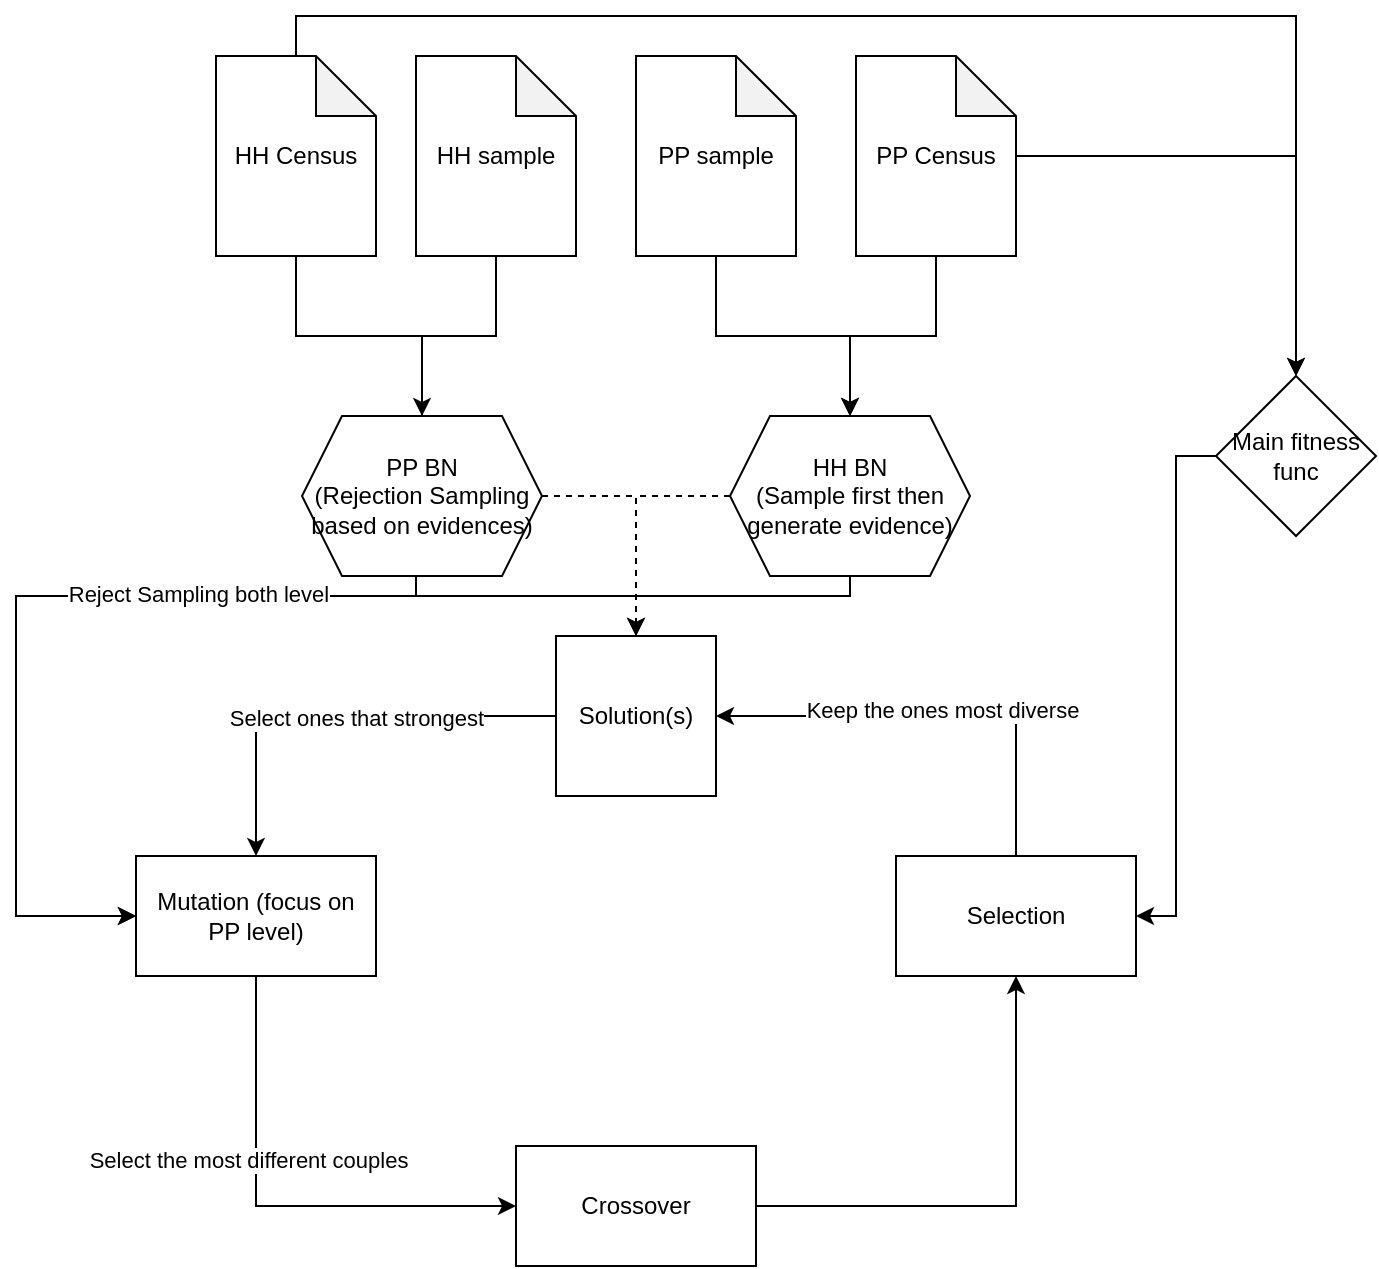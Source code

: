 <mxfile version="21.3.2" type="github">
  <diagram name="Page-1" id="M-VxKTPD5DRaOb1jhItE">
    <mxGraphModel dx="678" dy="386" grid="1" gridSize="10" guides="1" tooltips="1" connect="1" arrows="1" fold="1" page="1" pageScale="1" pageWidth="827" pageHeight="1169" math="0" shadow="0">
      <root>
        <mxCell id="0" />
        <mxCell id="1" parent="0" />
        <mxCell id="pnYCGuM_4Pa2nasa4k_5-19" style="edgeStyle=orthogonalEdgeStyle;rounded=0;orthogonalLoop=1;jettySize=auto;html=1;entryX=0.5;entryY=0;entryDx=0;entryDy=0;" edge="1" parent="1" source="pnYCGuM_4Pa2nasa4k_5-2" target="pnYCGuM_4Pa2nasa4k_5-6">
          <mxGeometry relative="1" as="geometry" />
        </mxCell>
        <mxCell id="pnYCGuM_4Pa2nasa4k_5-2" value="HH sample" style="shape=note;whiteSpace=wrap;html=1;backgroundOutline=1;darkOpacity=0.05;" vertex="1" parent="1">
          <mxGeometry x="260" y="40" width="80" height="100" as="geometry" />
        </mxCell>
        <mxCell id="pnYCGuM_4Pa2nasa4k_5-20" style="edgeStyle=orthogonalEdgeStyle;rounded=0;orthogonalLoop=1;jettySize=auto;html=1;entryX=0.5;entryY=0;entryDx=0;entryDy=0;" edge="1" parent="1" source="pnYCGuM_4Pa2nasa4k_5-3" target="pnYCGuM_4Pa2nasa4k_5-7">
          <mxGeometry relative="1" as="geometry" />
        </mxCell>
        <mxCell id="pnYCGuM_4Pa2nasa4k_5-3" value="PP sample" style="shape=note;whiteSpace=wrap;html=1;backgroundOutline=1;darkOpacity=0.05;" vertex="1" parent="1">
          <mxGeometry x="370" y="40" width="80" height="100" as="geometry" />
        </mxCell>
        <mxCell id="pnYCGuM_4Pa2nasa4k_5-17" style="edgeStyle=orthogonalEdgeStyle;rounded=0;orthogonalLoop=1;jettySize=auto;html=1;" edge="1" parent="1" source="pnYCGuM_4Pa2nasa4k_5-4" target="pnYCGuM_4Pa2nasa4k_5-14">
          <mxGeometry relative="1" as="geometry" />
        </mxCell>
        <mxCell id="pnYCGuM_4Pa2nasa4k_5-21" style="edgeStyle=orthogonalEdgeStyle;rounded=0;orthogonalLoop=1;jettySize=auto;html=1;entryX=0.5;entryY=0;entryDx=0;entryDy=0;" edge="1" parent="1" source="pnYCGuM_4Pa2nasa4k_5-4" target="pnYCGuM_4Pa2nasa4k_5-7">
          <mxGeometry relative="1" as="geometry" />
        </mxCell>
        <mxCell id="pnYCGuM_4Pa2nasa4k_5-4" value="PP Census" style="shape=note;whiteSpace=wrap;html=1;backgroundOutline=1;darkOpacity=0.05;" vertex="1" parent="1">
          <mxGeometry x="480" y="40" width="80" height="100" as="geometry" />
        </mxCell>
        <mxCell id="pnYCGuM_4Pa2nasa4k_5-18" style="edgeStyle=orthogonalEdgeStyle;rounded=0;orthogonalLoop=1;jettySize=auto;html=1;entryX=0;entryY=0.5;entryDx=0;entryDy=0;" edge="1" parent="1" source="pnYCGuM_4Pa2nasa4k_5-5" target="pnYCGuM_4Pa2nasa4k_5-6">
          <mxGeometry relative="1" as="geometry">
            <Array as="points">
              <mxPoint x="200" y="180" />
              <mxPoint x="263" y="180" />
              <mxPoint x="263" y="260" />
            </Array>
          </mxGeometry>
        </mxCell>
        <mxCell id="pnYCGuM_4Pa2nasa4k_5-35" style="edgeStyle=orthogonalEdgeStyle;rounded=0;orthogonalLoop=1;jettySize=auto;html=1;" edge="1" parent="1" source="pnYCGuM_4Pa2nasa4k_5-5" target="pnYCGuM_4Pa2nasa4k_5-14">
          <mxGeometry relative="1" as="geometry">
            <Array as="points">
              <mxPoint x="200" y="20" />
              <mxPoint x="700" y="20" />
            </Array>
          </mxGeometry>
        </mxCell>
        <mxCell id="pnYCGuM_4Pa2nasa4k_5-5" value="HH Census" style="shape=note;whiteSpace=wrap;html=1;backgroundOutline=1;darkOpacity=0.05;" vertex="1" parent="1">
          <mxGeometry x="160" y="40" width="80" height="100" as="geometry" />
        </mxCell>
        <mxCell id="pnYCGuM_4Pa2nasa4k_5-9" style="edgeStyle=orthogonalEdgeStyle;rounded=0;orthogonalLoop=1;jettySize=auto;html=1;dashed=1;" edge="1" parent="1" source="pnYCGuM_4Pa2nasa4k_5-6" target="pnYCGuM_4Pa2nasa4k_5-8">
          <mxGeometry relative="1" as="geometry" />
        </mxCell>
        <mxCell id="pnYCGuM_4Pa2nasa4k_5-30" style="edgeStyle=orthogonalEdgeStyle;rounded=0;orthogonalLoop=1;jettySize=auto;html=1;entryX=0;entryY=0.5;entryDx=0;entryDy=0;" edge="1" parent="1" source="pnYCGuM_4Pa2nasa4k_5-6" target="pnYCGuM_4Pa2nasa4k_5-11">
          <mxGeometry relative="1" as="geometry">
            <Array as="points">
              <mxPoint x="260" y="310" />
              <mxPoint x="60" y="310" />
              <mxPoint x="60" y="470" />
            </Array>
          </mxGeometry>
        </mxCell>
        <mxCell id="pnYCGuM_4Pa2nasa4k_5-6" value="PP BN&lt;br&gt;(Rejection Sampling based on evidences)" style="shape=hexagon;perimeter=hexagonPerimeter2;whiteSpace=wrap;html=1;fixedSize=1;" vertex="1" parent="1">
          <mxGeometry x="203" y="220" width="120" height="80" as="geometry" />
        </mxCell>
        <mxCell id="pnYCGuM_4Pa2nasa4k_5-10" style="edgeStyle=orthogonalEdgeStyle;rounded=0;orthogonalLoop=1;jettySize=auto;html=1;entryX=0.5;entryY=0;entryDx=0;entryDy=0;dashed=1;" edge="1" parent="1" source="pnYCGuM_4Pa2nasa4k_5-7" target="pnYCGuM_4Pa2nasa4k_5-8">
          <mxGeometry relative="1" as="geometry" />
        </mxCell>
        <mxCell id="pnYCGuM_4Pa2nasa4k_5-36" style="edgeStyle=orthogonalEdgeStyle;rounded=0;orthogonalLoop=1;jettySize=auto;html=1;entryX=0;entryY=0.5;entryDx=0;entryDy=0;" edge="1" parent="1" source="pnYCGuM_4Pa2nasa4k_5-7" target="pnYCGuM_4Pa2nasa4k_5-11">
          <mxGeometry relative="1" as="geometry">
            <Array as="points">
              <mxPoint x="477" y="310" />
              <mxPoint x="60" y="310" />
              <mxPoint x="60" y="470" />
            </Array>
          </mxGeometry>
        </mxCell>
        <mxCell id="pnYCGuM_4Pa2nasa4k_5-37" value="Reject Sampling both level" style="edgeLabel;html=1;align=center;verticalAlign=middle;resizable=0;points=[];" vertex="1" connectable="0" parent="pnYCGuM_4Pa2nasa4k_5-36">
          <mxGeometry x="0.039" y="-1" relative="1" as="geometry">
            <mxPoint as="offset" />
          </mxGeometry>
        </mxCell>
        <mxCell id="pnYCGuM_4Pa2nasa4k_5-7" value="HH BN&lt;br&gt;(Sample first then generate evidence)" style="shape=hexagon;perimeter=hexagonPerimeter2;whiteSpace=wrap;html=1;fixedSize=1;" vertex="1" parent="1">
          <mxGeometry x="417" y="220" width="120" height="80" as="geometry" />
        </mxCell>
        <mxCell id="pnYCGuM_4Pa2nasa4k_5-26" style="edgeStyle=orthogonalEdgeStyle;rounded=0;orthogonalLoop=1;jettySize=auto;html=1;entryX=0.5;entryY=0;entryDx=0;entryDy=0;" edge="1" parent="1" source="pnYCGuM_4Pa2nasa4k_5-8" target="pnYCGuM_4Pa2nasa4k_5-11">
          <mxGeometry relative="1" as="geometry" />
        </mxCell>
        <mxCell id="pnYCGuM_4Pa2nasa4k_5-29" value="Select ones that strongest" style="edgeLabel;html=1;align=center;verticalAlign=middle;resizable=0;points=[];" vertex="1" connectable="0" parent="pnYCGuM_4Pa2nasa4k_5-26">
          <mxGeometry x="-0.093" y="1" relative="1" as="geometry">
            <mxPoint as="offset" />
          </mxGeometry>
        </mxCell>
        <mxCell id="pnYCGuM_4Pa2nasa4k_5-8" value="Solution(s)" style="whiteSpace=wrap;html=1;aspect=fixed;" vertex="1" parent="1">
          <mxGeometry x="330" y="330" width="80" height="80" as="geometry" />
        </mxCell>
        <mxCell id="pnYCGuM_4Pa2nasa4k_5-24" style="edgeStyle=orthogonalEdgeStyle;rounded=0;orthogonalLoop=1;jettySize=auto;html=1;entryX=0;entryY=0.5;entryDx=0;entryDy=0;" edge="1" parent="1" source="pnYCGuM_4Pa2nasa4k_5-11" target="pnYCGuM_4Pa2nasa4k_5-12">
          <mxGeometry relative="1" as="geometry">
            <Array as="points">
              <mxPoint x="180" y="615" />
            </Array>
          </mxGeometry>
        </mxCell>
        <mxCell id="pnYCGuM_4Pa2nasa4k_5-25" value="Select the most different couples" style="edgeLabel;html=1;align=center;verticalAlign=middle;resizable=0;points=[];" vertex="1" connectable="0" parent="pnYCGuM_4Pa2nasa4k_5-24">
          <mxGeometry x="-0.255" y="-4" relative="1" as="geometry">
            <mxPoint as="offset" />
          </mxGeometry>
        </mxCell>
        <mxCell id="pnYCGuM_4Pa2nasa4k_5-11" value="Mutation (focus on PP level)" style="rounded=0;whiteSpace=wrap;html=1;" vertex="1" parent="1">
          <mxGeometry x="120" y="440" width="120" height="60" as="geometry" />
        </mxCell>
        <mxCell id="pnYCGuM_4Pa2nasa4k_5-28" style="edgeStyle=orthogonalEdgeStyle;rounded=0;orthogonalLoop=1;jettySize=auto;html=1;entryX=0.5;entryY=1;entryDx=0;entryDy=0;" edge="1" parent="1" source="pnYCGuM_4Pa2nasa4k_5-12" target="pnYCGuM_4Pa2nasa4k_5-13">
          <mxGeometry relative="1" as="geometry" />
        </mxCell>
        <mxCell id="pnYCGuM_4Pa2nasa4k_5-12" value="Crossover" style="rounded=0;whiteSpace=wrap;html=1;" vertex="1" parent="1">
          <mxGeometry x="310" y="585" width="120" height="60" as="geometry" />
        </mxCell>
        <mxCell id="pnYCGuM_4Pa2nasa4k_5-33" style="edgeStyle=orthogonalEdgeStyle;rounded=0;orthogonalLoop=1;jettySize=auto;html=1;entryX=1;entryY=0.5;entryDx=0;entryDy=0;" edge="1" parent="1" source="pnYCGuM_4Pa2nasa4k_5-13" target="pnYCGuM_4Pa2nasa4k_5-8">
          <mxGeometry relative="1" as="geometry">
            <Array as="points">
              <mxPoint x="560" y="370" />
            </Array>
          </mxGeometry>
        </mxCell>
        <mxCell id="pnYCGuM_4Pa2nasa4k_5-34" value="Keep the ones most diverse" style="edgeLabel;html=1;align=center;verticalAlign=middle;resizable=0;points=[];" vertex="1" connectable="0" parent="pnYCGuM_4Pa2nasa4k_5-33">
          <mxGeometry x="-0.023" y="-3" relative="1" as="geometry">
            <mxPoint as="offset" />
          </mxGeometry>
        </mxCell>
        <mxCell id="pnYCGuM_4Pa2nasa4k_5-13" value="Selection" style="rounded=0;whiteSpace=wrap;html=1;" vertex="1" parent="1">
          <mxGeometry x="500" y="440" width="120" height="60" as="geometry" />
        </mxCell>
        <mxCell id="pnYCGuM_4Pa2nasa4k_5-32" style="edgeStyle=orthogonalEdgeStyle;rounded=0;orthogonalLoop=1;jettySize=auto;html=1;entryX=1;entryY=0.5;entryDx=0;entryDy=0;" edge="1" parent="1" source="pnYCGuM_4Pa2nasa4k_5-14" target="pnYCGuM_4Pa2nasa4k_5-13">
          <mxGeometry relative="1" as="geometry" />
        </mxCell>
        <mxCell id="pnYCGuM_4Pa2nasa4k_5-14" value="Main fitness func" style="rhombus;whiteSpace=wrap;html=1;" vertex="1" parent="1">
          <mxGeometry x="660" y="200" width="80" height="80" as="geometry" />
        </mxCell>
      </root>
    </mxGraphModel>
  </diagram>
</mxfile>
